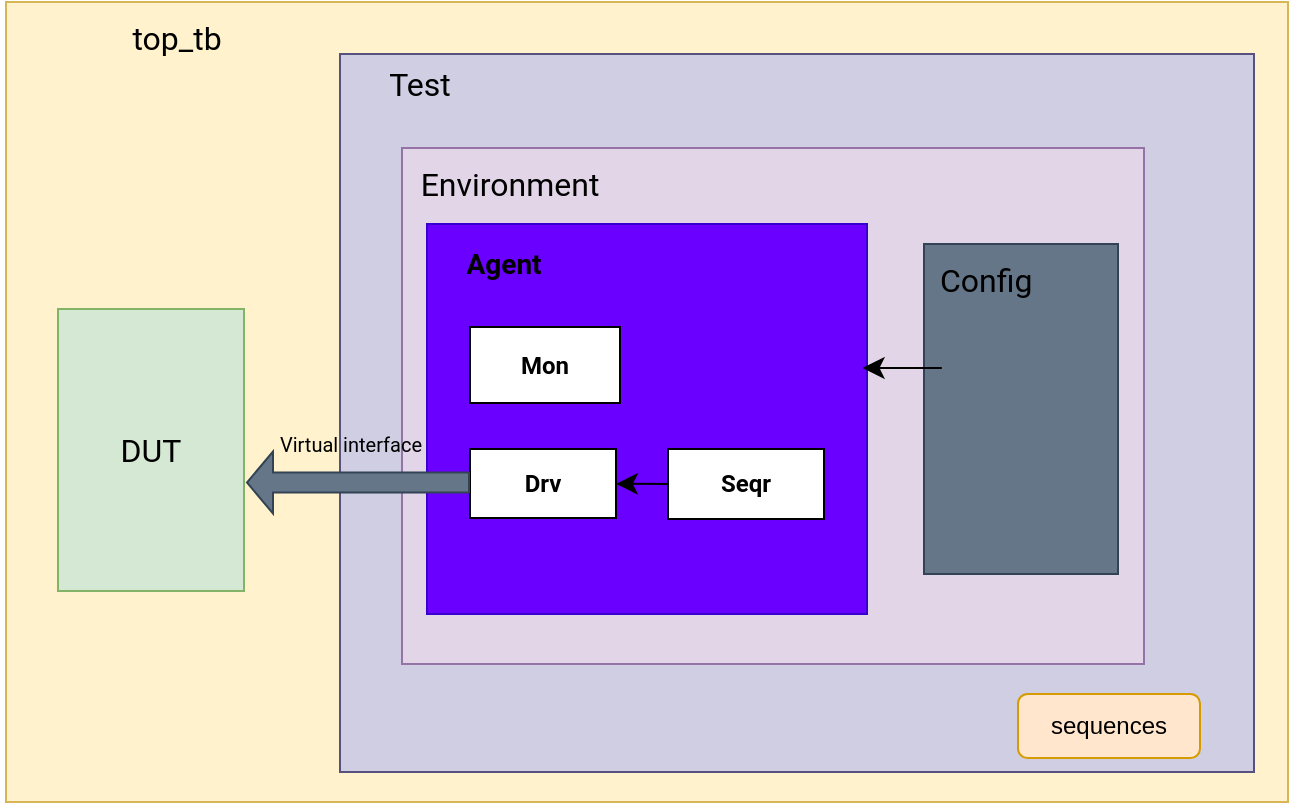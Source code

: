 <mxfile>
    <diagram id="1EOno5jFjsv4IJG9-jW1" name="Sayfa -1">
        <mxGraphModel dx="1118" dy="702" grid="0" gridSize="10" guides="1" tooltips="1" connect="1" arrows="1" fold="1" page="0" pageScale="1" pageWidth="827" pageHeight="1169" math="0" shadow="0">
            <root>
                <mxCell id="0"/>
                <mxCell id="1" parent="0"/>
                <mxCell id="5KoVIWTO6btiPn7vELP2-1" value="" style="rounded=0;whiteSpace=wrap;html=1;fontSize=16;fillColor=#fff2cc;strokeColor=#d6b656;" parent="1" vertex="1">
                    <mxGeometry x="-495" y="-268" width="641" height="400" as="geometry"/>
                </mxCell>
                <mxCell id="5KoVIWTO6btiPn7vELP2-3" value="DUT" style="rounded=0;whiteSpace=wrap;html=1;fontSize=16;fontFamily=Roboto;fontSource=https%3A%2F%2Ffonts.googleapis.com%2Fcss%3Ffamily%3DRoboto;fontStyle=0;fillColor=#d5e8d4;strokeColor=#82b366;" parent="1" vertex="1">
                    <mxGeometry x="-469" y="-114.5" width="93" height="141" as="geometry"/>
                </mxCell>
                <mxCell id="5KoVIWTO6btiPn7vELP2-6" value="top_tb" style="text;html=1;strokeColor=none;fillColor=none;align=center;verticalAlign=middle;whiteSpace=wrap;rounded=0;fontSize=16;fontFamily=Roboto;fontSource=https%3A%2F%2Ffonts.googleapis.com%2Fcss%3Ffamily%3DRoboto;" parent="1" vertex="1">
                    <mxGeometry x="-498" y="-265" width="177" height="30" as="geometry"/>
                </mxCell>
                <mxCell id="5KoVIWTO6btiPn7vELP2-9" value="" style="rounded=0;whiteSpace=wrap;html=1;fontSize=16;fillColor=#d0cee2;strokeColor=#56517e;" parent="1" vertex="1">
                    <mxGeometry x="-328" y="-242" width="457" height="359" as="geometry"/>
                </mxCell>
                <mxCell id="5KoVIWTO6btiPn7vELP2-10" value="" style="rounded=0;whiteSpace=wrap;html=1;fontSize=16;fillColor=#e1d5e7;strokeColor=#9673a6;" parent="1" vertex="1">
                    <mxGeometry x="-297" y="-195" width="371" height="258" as="geometry"/>
                </mxCell>
                <mxCell id="5KoVIWTO6btiPn7vELP2-11" value="" style="rounded=0;whiteSpace=wrap;html=1;fontSize=16;fillColor=#6a00ff;fontColor=#ffffff;strokeColor=#3700CC;" parent="1" vertex="1">
                    <mxGeometry x="-284.5" y="-157" width="220" height="195" as="geometry"/>
                </mxCell>
                <mxCell id="5KoVIWTO6btiPn7vELP2-12" value="Test" style="text;html=1;strokeColor=none;fillColor=none;align=center;verticalAlign=middle;whiteSpace=wrap;rounded=0;fontSize=16;fontFamily=Roboto;fontSource=https%3A%2F%2Ffonts.googleapis.com%2Fcss%3Ffamily%3DRoboto;" parent="1" vertex="1">
                    <mxGeometry x="-318" y="-242" width="60" height="30" as="geometry"/>
                </mxCell>
                <mxCell id="5KoVIWTO6btiPn7vELP2-13" value="Environment" style="text;html=1;strokeColor=none;fillColor=none;align=center;verticalAlign=middle;whiteSpace=wrap;rounded=0;fontSize=16;fontFamily=Roboto;fontSource=https%3A%2F%2Ffonts.googleapis.com%2Fcss%3Ffamily%3DRoboto;" parent="1" vertex="1">
                    <mxGeometry x="-273" y="-192" width="60" height="30" as="geometry"/>
                </mxCell>
                <mxCell id="5KoVIWTO6btiPn7vELP2-14" value="Agent" style="text;html=1;strokeColor=none;fillColor=none;align=center;verticalAlign=middle;whiteSpace=wrap;rounded=0;fontSize=14;fontFamily=Roboto;fontSource=https%3A%2F%2Ffonts.googleapis.com%2Fcss%3Ffamily%3DRoboto;fontStyle=1" parent="1" vertex="1">
                    <mxGeometry x="-276" y="-152" width="60" height="30" as="geometry"/>
                </mxCell>
                <mxCell id="5KoVIWTO6btiPn7vELP2-20" value="Mon" style="rounded=0;whiteSpace=wrap;html=1;fontSize=12;fontFamily=Roboto;fontSource=https%3A%2F%2Ffonts.googleapis.com%2Fcss%3Ffamily%3DRoboto;fontStyle=1" parent="1" vertex="1">
                    <mxGeometry x="-263" y="-105.5" width="75" height="38" as="geometry"/>
                </mxCell>
                <mxCell id="5KoVIWTO6btiPn7vELP2-25" style="edgeStyle=none;curved=1;rounded=0;orthogonalLoop=1;jettySize=auto;html=1;exitX=0;exitY=0.5;exitDx=0;exitDy=0;fontSize=12;startSize=8;endSize=8;" parent="1" source="5KoVIWTO6btiPn7vELP2-22" target="5KoVIWTO6btiPn7vELP2-24" edge="1">
                    <mxGeometry relative="1" as="geometry"/>
                </mxCell>
                <mxCell id="5KoVIWTO6btiPn7vELP2-22" value="Seqr" style="rounded=0;whiteSpace=wrap;html=1;fontSize=12;fontFamily=Roboto;fontSource=https%3A%2F%2Ffonts.googleapis.com%2Fcss%3Ffamily%3DRoboto;fontStyle=1" parent="1" vertex="1">
                    <mxGeometry x="-164" y="-44.5" width="78" height="35" as="geometry"/>
                </mxCell>
                <mxCell id="5KoVIWTO6btiPn7vELP2-23" value="" style="group;fontFamily=Roboto;fontSource=https%3A%2F%2Ffonts.googleapis.com%2Fcss%3Ffamily%3DRoboto;fillColor=#647687;strokeColor=#314354;fontColor=#ffffff;" parent="1" vertex="1" connectable="0">
                    <mxGeometry x="-36" y="-147" width="97" height="165" as="geometry"/>
                </mxCell>
                <mxCell id="5KoVIWTO6btiPn7vELP2-15" value="" style="rounded=0;whiteSpace=wrap;html=1;fontSize=16;fillColor=#647687;strokeColor=#314354;fontColor=#ffffff;" parent="5KoVIWTO6btiPn7vELP2-23" vertex="1">
                    <mxGeometry width="97.0" height="165" as="geometry"/>
                </mxCell>
                <mxCell id="5KoVIWTO6btiPn7vELP2-16" value="Config" style="text;html=1;strokeColor=none;fillColor=none;align=left;verticalAlign=middle;whiteSpace=wrap;rounded=0;fontSize=16;fontFamily=Roboto;fontSource=https%3A%2F%2Ffonts.googleapis.com%2Fcss%3Ffamily%3DRoboto;" parent="5KoVIWTO6btiPn7vELP2-23" vertex="1">
                    <mxGeometry x="6.139" y="6.843" width="36.835" height="22.811" as="geometry"/>
                </mxCell>
                <mxCell id="5KoVIWTO6btiPn7vELP2-24" value="Drv" style="rounded=0;whiteSpace=wrap;html=1;fontSize=12;fontFamily=Roboto;fontSource=https%3A%2F%2Ffonts.googleapis.com%2Fcss%3Ffamily%3DRoboto;fontStyle=1" parent="1" vertex="1">
                    <mxGeometry x="-263" y="-44.5" width="73" height="34.5" as="geometry"/>
                </mxCell>
                <mxCell id="5KoVIWTO6btiPn7vELP2-31" style="edgeStyle=none;curved=1;rounded=0;orthogonalLoop=1;jettySize=auto;html=1;exitX=0;exitY=0.5;exitDx=0;exitDy=0;fontSize=12;startSize=8;endSize=8;entryX=0.99;entryY=0.369;entryDx=0;entryDy=0;entryPerimeter=0;" parent="1" target="5KoVIWTO6btiPn7vELP2-11" edge="1">
                    <mxGeometry relative="1" as="geometry">
                        <mxPoint x="-27.1" y="-84.98" as="sourcePoint"/>
                    </mxGeometry>
                </mxCell>
                <mxCell id="5KoVIWTO6btiPn7vELP2-33" value="Virtual interface" style="text;html=1;strokeColor=none;fillColor=none;align=center;verticalAlign=middle;whiteSpace=wrap;rounded=0;fontSize=10;fontFamily=Roboto;fontSource=https%3A%2F%2Ffonts.googleapis.com%2Fcss%3Ffamily%3DRoboto;" parent="1" vertex="1">
                    <mxGeometry x="-367" y="-62" width="89" height="30" as="geometry"/>
                </mxCell>
                <mxCell id="5KoVIWTO6btiPn7vELP2-35" style="edgeStyle=none;curved=1;rounded=0;orthogonalLoop=1;jettySize=auto;html=1;fontSize=12;shape=flexArrow;endSize=4;startSize=4;width=10;fillColor=#647687;strokeColor=#314354;startArrow=none;endArrow=block;endFill=0;startFill=0;" parent="1" edge="1">
                    <mxGeometry relative="1" as="geometry">
                        <mxPoint x="-263" y="-27.75" as="sourcePoint"/>
                        <mxPoint x="-375" y="-27.75" as="targetPoint"/>
                    </mxGeometry>
                </mxCell>
                <mxCell id="JF0MYyEvKVekCrRpM-_x-9" value="sequences" style="rounded=1;whiteSpace=wrap;html=1;fillColor=#ffe6cc;strokeColor=#d79b00;" parent="1" vertex="1">
                    <mxGeometry x="11" y="78" width="91" height="32" as="geometry"/>
                </mxCell>
            </root>
        </mxGraphModel>
    </diagram>
</mxfile>